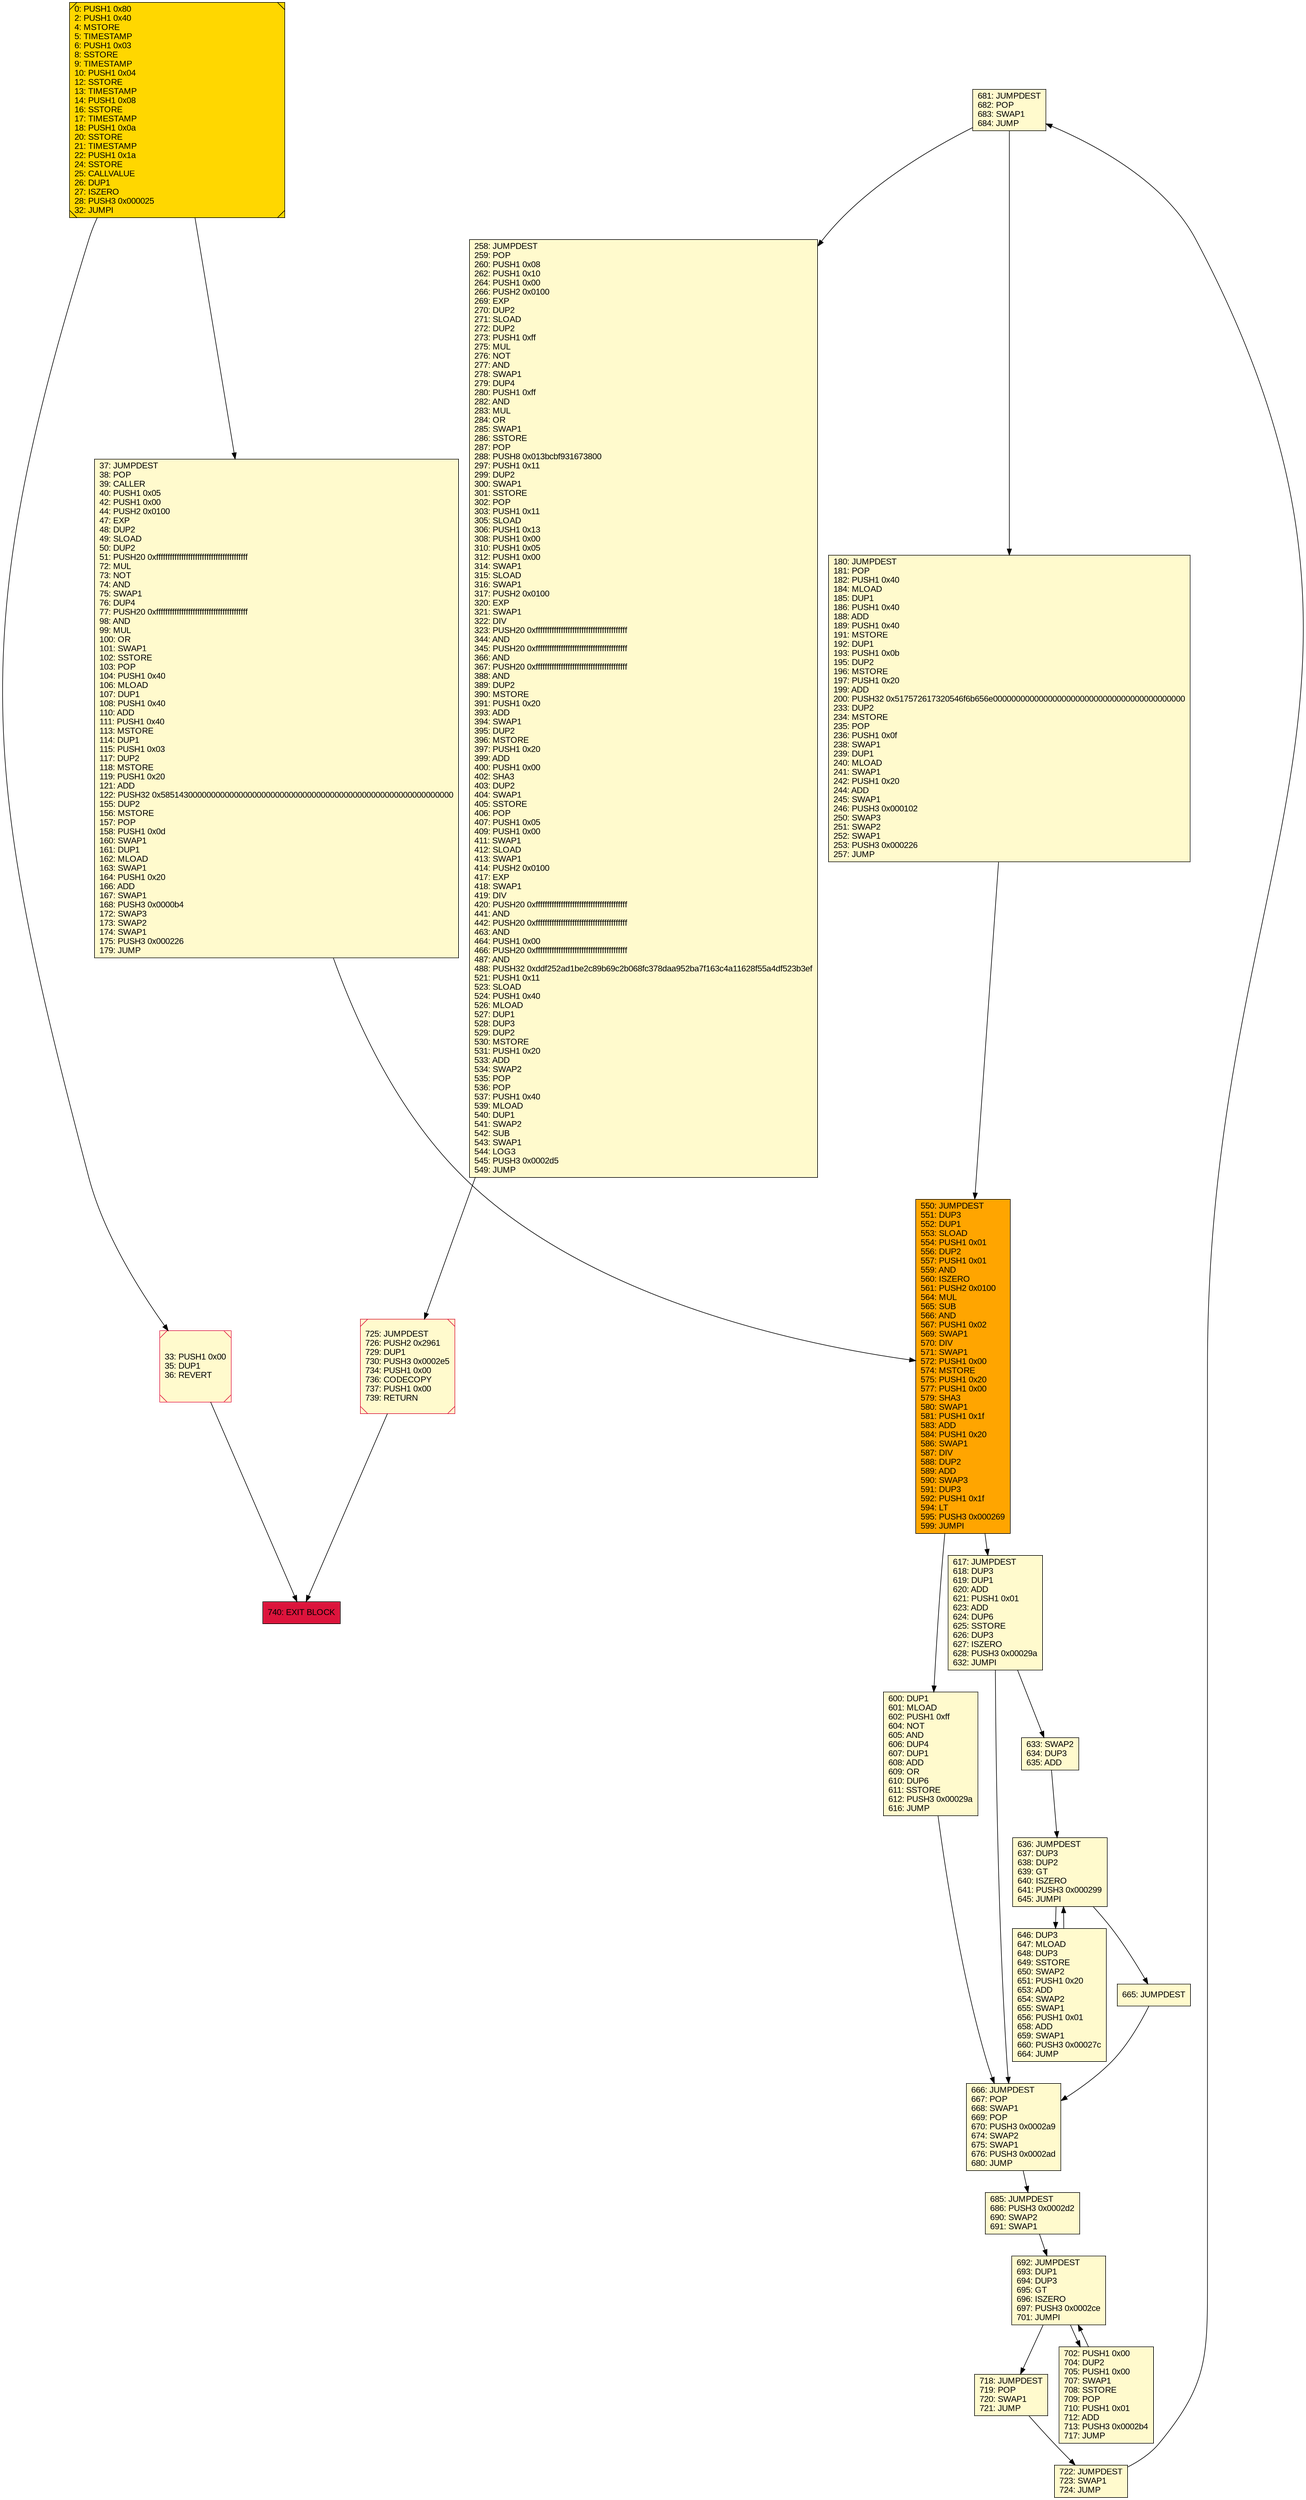 digraph G {
bgcolor=transparent rankdir=UD;
node [shape=box style=filled color=black fillcolor=white fontname=arial fontcolor=black];
33 [label="33: PUSH1 0x00\l35: DUP1\l36: REVERT\l" fillcolor=lemonchiffon shape=Msquare color=crimson ];
702 [label="702: PUSH1 0x00\l704: DUP2\l705: PUSH1 0x00\l707: SWAP1\l708: SSTORE\l709: POP\l710: PUSH1 0x01\l712: ADD\l713: PUSH3 0x0002b4\l717: JUMP\l" fillcolor=lemonchiffon ];
258 [label="258: JUMPDEST\l259: POP\l260: PUSH1 0x08\l262: PUSH1 0x10\l264: PUSH1 0x00\l266: PUSH2 0x0100\l269: EXP\l270: DUP2\l271: SLOAD\l272: DUP2\l273: PUSH1 0xff\l275: MUL\l276: NOT\l277: AND\l278: SWAP1\l279: DUP4\l280: PUSH1 0xff\l282: AND\l283: MUL\l284: OR\l285: SWAP1\l286: SSTORE\l287: POP\l288: PUSH8 0x013bcbf931673800\l297: PUSH1 0x11\l299: DUP2\l300: SWAP1\l301: SSTORE\l302: POP\l303: PUSH1 0x11\l305: SLOAD\l306: PUSH1 0x13\l308: PUSH1 0x00\l310: PUSH1 0x05\l312: PUSH1 0x00\l314: SWAP1\l315: SLOAD\l316: SWAP1\l317: PUSH2 0x0100\l320: EXP\l321: SWAP1\l322: DIV\l323: PUSH20 0xffffffffffffffffffffffffffffffffffffffff\l344: AND\l345: PUSH20 0xffffffffffffffffffffffffffffffffffffffff\l366: AND\l367: PUSH20 0xffffffffffffffffffffffffffffffffffffffff\l388: AND\l389: DUP2\l390: MSTORE\l391: PUSH1 0x20\l393: ADD\l394: SWAP1\l395: DUP2\l396: MSTORE\l397: PUSH1 0x20\l399: ADD\l400: PUSH1 0x00\l402: SHA3\l403: DUP2\l404: SWAP1\l405: SSTORE\l406: POP\l407: PUSH1 0x05\l409: PUSH1 0x00\l411: SWAP1\l412: SLOAD\l413: SWAP1\l414: PUSH2 0x0100\l417: EXP\l418: SWAP1\l419: DIV\l420: PUSH20 0xffffffffffffffffffffffffffffffffffffffff\l441: AND\l442: PUSH20 0xffffffffffffffffffffffffffffffffffffffff\l463: AND\l464: PUSH1 0x00\l466: PUSH20 0xffffffffffffffffffffffffffffffffffffffff\l487: AND\l488: PUSH32 0xddf252ad1be2c89b69c2b068fc378daa952ba7f163c4a11628f55a4df523b3ef\l521: PUSH1 0x11\l523: SLOAD\l524: PUSH1 0x40\l526: MLOAD\l527: DUP1\l528: DUP3\l529: DUP2\l530: MSTORE\l531: PUSH1 0x20\l533: ADD\l534: SWAP2\l535: POP\l536: POP\l537: PUSH1 0x40\l539: MLOAD\l540: DUP1\l541: SWAP2\l542: SUB\l543: SWAP1\l544: LOG3\l545: PUSH3 0x0002d5\l549: JUMP\l" fillcolor=lemonchiffon ];
740 [label="740: EXIT BLOCK\l" fillcolor=crimson ];
550 [label="550: JUMPDEST\l551: DUP3\l552: DUP1\l553: SLOAD\l554: PUSH1 0x01\l556: DUP2\l557: PUSH1 0x01\l559: AND\l560: ISZERO\l561: PUSH2 0x0100\l564: MUL\l565: SUB\l566: AND\l567: PUSH1 0x02\l569: SWAP1\l570: DIV\l571: SWAP1\l572: PUSH1 0x00\l574: MSTORE\l575: PUSH1 0x20\l577: PUSH1 0x00\l579: SHA3\l580: SWAP1\l581: PUSH1 0x1f\l583: ADD\l584: PUSH1 0x20\l586: SWAP1\l587: DIV\l588: DUP2\l589: ADD\l590: SWAP3\l591: DUP3\l592: PUSH1 0x1f\l594: LT\l595: PUSH3 0x000269\l599: JUMPI\l" fillcolor=orange ];
685 [label="685: JUMPDEST\l686: PUSH3 0x0002d2\l690: SWAP2\l691: SWAP1\l" fillcolor=lemonchiffon ];
636 [label="636: JUMPDEST\l637: DUP3\l638: DUP2\l639: GT\l640: ISZERO\l641: PUSH3 0x000299\l645: JUMPI\l" fillcolor=lemonchiffon ];
722 [label="722: JUMPDEST\l723: SWAP1\l724: JUMP\l" fillcolor=lemonchiffon ];
692 [label="692: JUMPDEST\l693: DUP1\l694: DUP3\l695: GT\l696: ISZERO\l697: PUSH3 0x0002ce\l701: JUMPI\l" fillcolor=lemonchiffon ];
37 [label="37: JUMPDEST\l38: POP\l39: CALLER\l40: PUSH1 0x05\l42: PUSH1 0x00\l44: PUSH2 0x0100\l47: EXP\l48: DUP2\l49: SLOAD\l50: DUP2\l51: PUSH20 0xffffffffffffffffffffffffffffffffffffffff\l72: MUL\l73: NOT\l74: AND\l75: SWAP1\l76: DUP4\l77: PUSH20 0xffffffffffffffffffffffffffffffffffffffff\l98: AND\l99: MUL\l100: OR\l101: SWAP1\l102: SSTORE\l103: POP\l104: PUSH1 0x40\l106: MLOAD\l107: DUP1\l108: PUSH1 0x40\l110: ADD\l111: PUSH1 0x40\l113: MSTORE\l114: DUP1\l115: PUSH1 0x03\l117: DUP2\l118: MSTORE\l119: PUSH1 0x20\l121: ADD\l122: PUSH32 0x5851430000000000000000000000000000000000000000000000000000000000\l155: DUP2\l156: MSTORE\l157: POP\l158: PUSH1 0x0d\l160: SWAP1\l161: DUP1\l162: MLOAD\l163: SWAP1\l164: PUSH1 0x20\l166: ADD\l167: SWAP1\l168: PUSH3 0x0000b4\l172: SWAP3\l173: SWAP2\l174: SWAP1\l175: PUSH3 0x000226\l179: JUMP\l" fillcolor=lemonchiffon ];
725 [label="725: JUMPDEST\l726: PUSH2 0x2961\l729: DUP1\l730: PUSH3 0x0002e5\l734: PUSH1 0x00\l736: CODECOPY\l737: PUSH1 0x00\l739: RETURN\l" fillcolor=lemonchiffon shape=Msquare color=crimson ];
600 [label="600: DUP1\l601: MLOAD\l602: PUSH1 0xff\l604: NOT\l605: AND\l606: DUP4\l607: DUP1\l608: ADD\l609: OR\l610: DUP6\l611: SSTORE\l612: PUSH3 0x00029a\l616: JUMP\l" fillcolor=lemonchiffon ];
665 [label="665: JUMPDEST\l" fillcolor=lemonchiffon ];
180 [label="180: JUMPDEST\l181: POP\l182: PUSH1 0x40\l184: MLOAD\l185: DUP1\l186: PUSH1 0x40\l188: ADD\l189: PUSH1 0x40\l191: MSTORE\l192: DUP1\l193: PUSH1 0x0b\l195: DUP2\l196: MSTORE\l197: PUSH1 0x20\l199: ADD\l200: PUSH32 0x517572617320546f6b656e000000000000000000000000000000000000000000\l233: DUP2\l234: MSTORE\l235: POP\l236: PUSH1 0x0f\l238: SWAP1\l239: DUP1\l240: MLOAD\l241: SWAP1\l242: PUSH1 0x20\l244: ADD\l245: SWAP1\l246: PUSH3 0x000102\l250: SWAP3\l251: SWAP2\l252: SWAP1\l253: PUSH3 0x000226\l257: JUMP\l" fillcolor=lemonchiffon ];
0 [label="0: PUSH1 0x80\l2: PUSH1 0x40\l4: MSTORE\l5: TIMESTAMP\l6: PUSH1 0x03\l8: SSTORE\l9: TIMESTAMP\l10: PUSH1 0x04\l12: SSTORE\l13: TIMESTAMP\l14: PUSH1 0x08\l16: SSTORE\l17: TIMESTAMP\l18: PUSH1 0x0a\l20: SSTORE\l21: TIMESTAMP\l22: PUSH1 0x1a\l24: SSTORE\l25: CALLVALUE\l26: DUP1\l27: ISZERO\l28: PUSH3 0x000025\l32: JUMPI\l" fillcolor=lemonchiffon shape=Msquare fillcolor=gold ];
617 [label="617: JUMPDEST\l618: DUP3\l619: DUP1\l620: ADD\l621: PUSH1 0x01\l623: ADD\l624: DUP6\l625: SSTORE\l626: DUP3\l627: ISZERO\l628: PUSH3 0x00029a\l632: JUMPI\l" fillcolor=lemonchiffon ];
646 [label="646: DUP3\l647: MLOAD\l648: DUP3\l649: SSTORE\l650: SWAP2\l651: PUSH1 0x20\l653: ADD\l654: SWAP2\l655: SWAP1\l656: PUSH1 0x01\l658: ADD\l659: SWAP1\l660: PUSH3 0x00027c\l664: JUMP\l" fillcolor=lemonchiffon ];
666 [label="666: JUMPDEST\l667: POP\l668: SWAP1\l669: POP\l670: PUSH3 0x0002a9\l674: SWAP2\l675: SWAP1\l676: PUSH3 0x0002ad\l680: JUMP\l" fillcolor=lemonchiffon ];
681 [label="681: JUMPDEST\l682: POP\l683: SWAP1\l684: JUMP\l" fillcolor=lemonchiffon ];
633 [label="633: SWAP2\l634: DUP3\l635: ADD\l" fillcolor=lemonchiffon ];
718 [label="718: JUMPDEST\l719: POP\l720: SWAP1\l721: JUMP\l" fillcolor=lemonchiffon ];
600 -> 666;
258 -> 725;
617 -> 633;
617 -> 666;
681 -> 180;
636 -> 646;
646 -> 636;
180 -> 550;
550 -> 617;
550 -> 600;
692 -> 718;
0 -> 33;
633 -> 636;
666 -> 685;
0 -> 37;
722 -> 681;
33 -> 740;
692 -> 702;
702 -> 692;
725 -> 740;
665 -> 666;
685 -> 692;
37 -> 550;
636 -> 665;
718 -> 722;
681 -> 258;
}